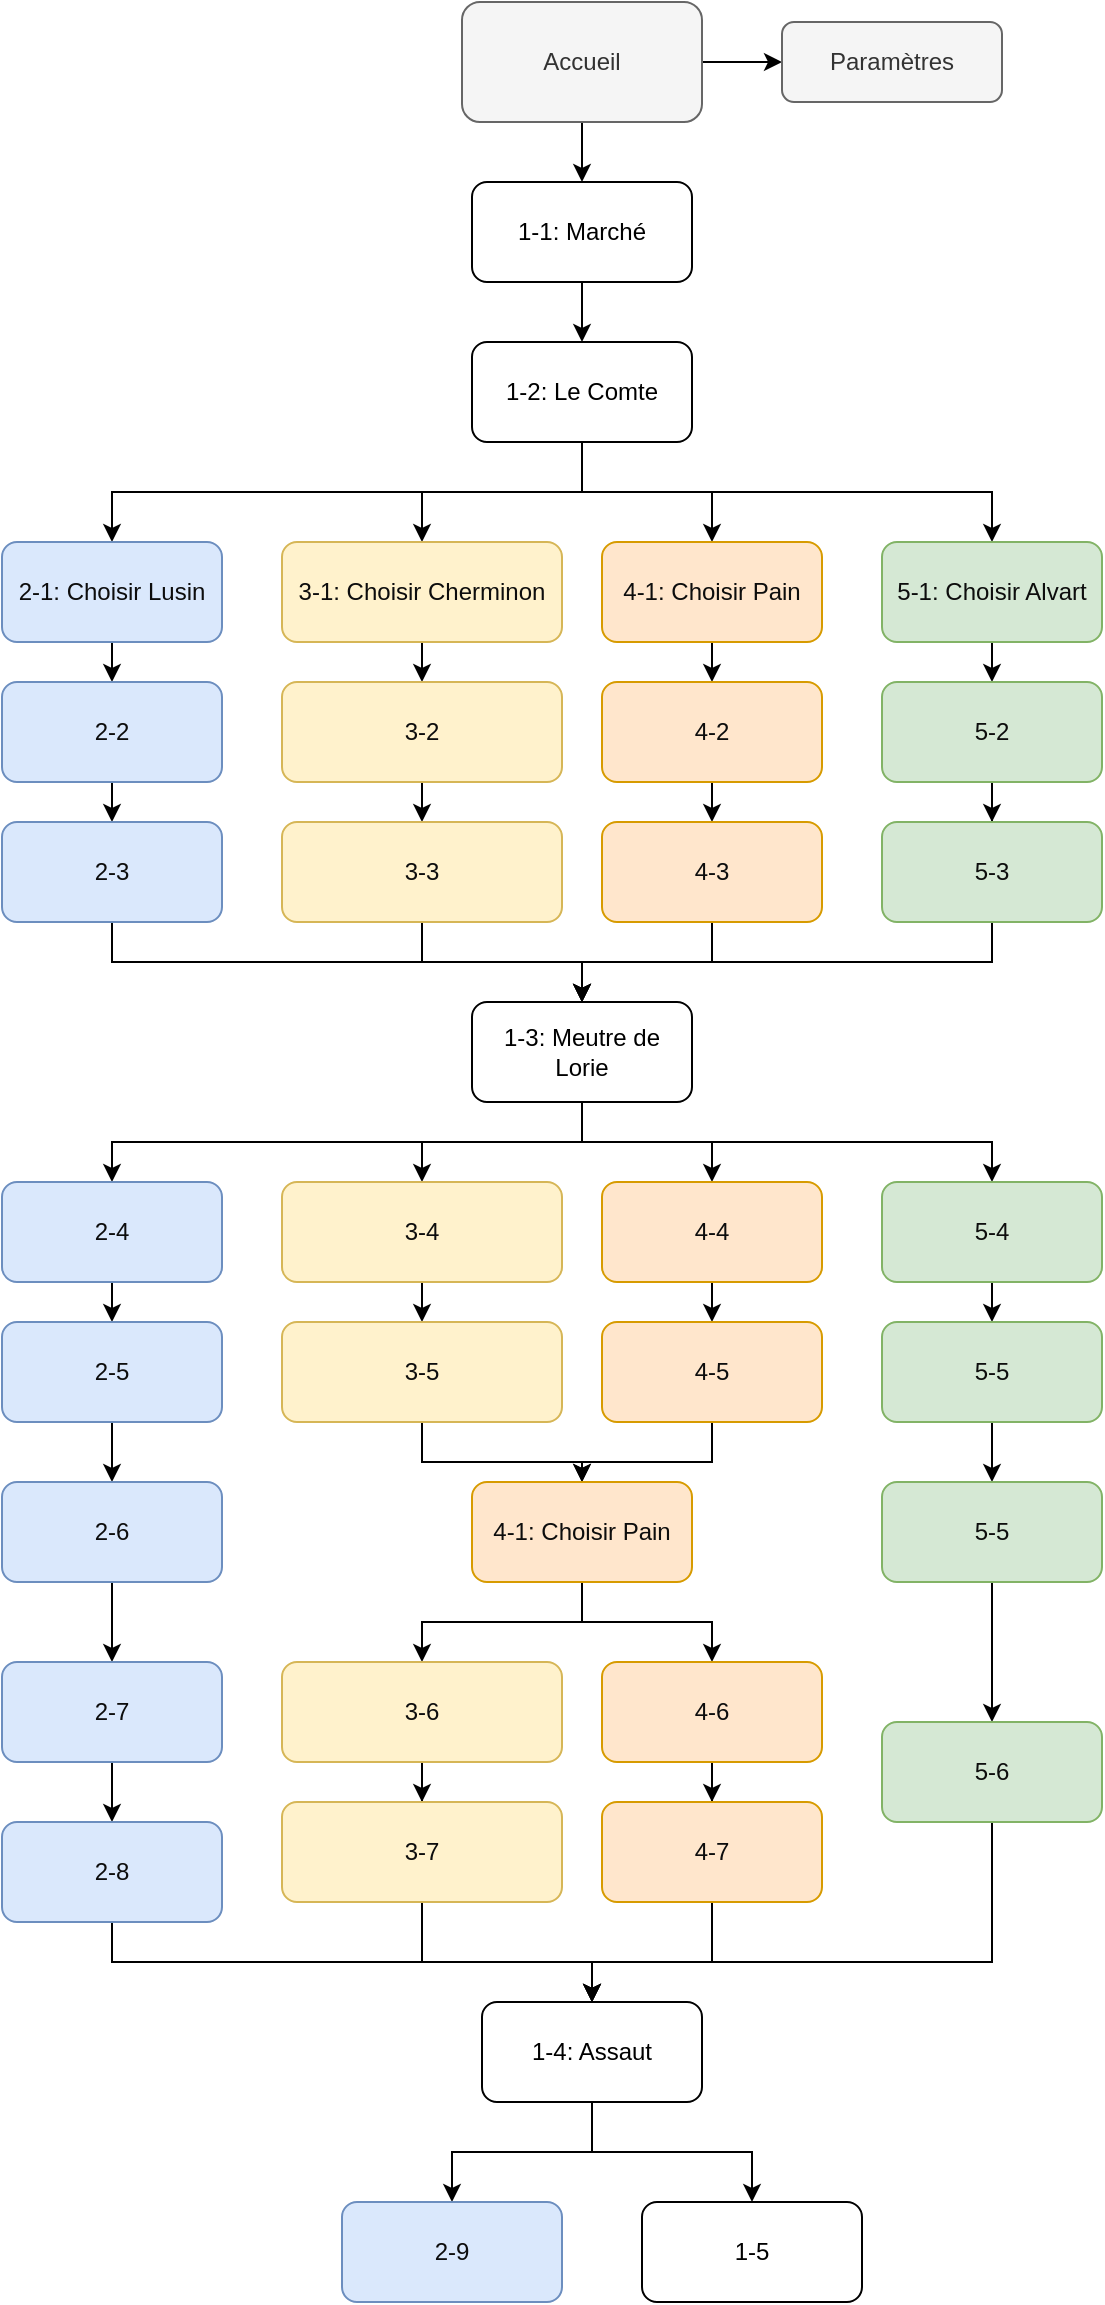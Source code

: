 <mxfile>
    <diagram name="Page-1" id="MBlXISGY8t7rbogC1alH">
        <mxGraphModel dx="765" dy="673" grid="1" gridSize="10" guides="1" tooltips="1" connect="1" arrows="1" fold="1" page="1" pageScale="1" pageWidth="850" pageHeight="1100" math="0" shadow="0">
            <root>
                <mxCell id="0"/>
                <mxCell id="1" parent="0"/>
                <mxCell id="Yse4lq7M_VT5U85Rjjpq-3" style="edgeStyle=orthogonalEdgeStyle;rounded=0;orthogonalLoop=1;jettySize=auto;html=1;fontColor=#0D0D0D;" parent="1" source="Yse4lq7M_VT5U85Rjjpq-1" target="Yse4lq7M_VT5U85Rjjpq-2" edge="1">
                    <mxGeometry relative="1" as="geometry"/>
                </mxCell>
                <mxCell id="Yse4lq7M_VT5U85Rjjpq-5" style="edgeStyle=orthogonalEdgeStyle;rounded=0;orthogonalLoop=1;jettySize=auto;html=1;fontColor=#0D0D0D;" parent="1" source="Yse4lq7M_VT5U85Rjjpq-1" target="Yse4lq7M_VT5U85Rjjpq-4" edge="1">
                    <mxGeometry relative="1" as="geometry"/>
                </mxCell>
                <mxCell id="Yse4lq7M_VT5U85Rjjpq-1" value="Accueil" style="rounded=1;whiteSpace=wrap;html=1;fillColor=#f5f5f5;strokeColor=#666666;fontColor=#333333;" parent="1" vertex="1">
                    <mxGeometry x="280" y="40" width="120" height="60" as="geometry"/>
                </mxCell>
                <mxCell id="Yse4lq7M_VT5U85Rjjpq-2" value="Paramètres" style="rounded=1;whiteSpace=wrap;html=1;fillColor=#f5f5f5;fontColor=#333333;strokeColor=#666666;" parent="1" vertex="1">
                    <mxGeometry x="440" y="50" width="110" height="40" as="geometry"/>
                </mxCell>
                <mxCell id="Yse4lq7M_VT5U85Rjjpq-7" style="edgeStyle=orthogonalEdgeStyle;rounded=0;orthogonalLoop=1;jettySize=auto;html=1;entryX=0.5;entryY=0;entryDx=0;entryDy=0;fontColor=#0D0D0D;" parent="1" source="Yse4lq7M_VT5U85Rjjpq-4" target="Yse4lq7M_VT5U85Rjjpq-6" edge="1">
                    <mxGeometry relative="1" as="geometry"/>
                </mxCell>
                <mxCell id="Yse4lq7M_VT5U85Rjjpq-4" value="1-1: Marché" style="rounded=1;whiteSpace=wrap;html=1;" parent="1" vertex="1">
                    <mxGeometry x="285" y="130" width="110" height="50" as="geometry"/>
                </mxCell>
                <mxCell id="Yse4lq7M_VT5U85Rjjpq-13" style="edgeStyle=orthogonalEdgeStyle;rounded=0;orthogonalLoop=1;jettySize=auto;html=1;exitX=0.5;exitY=1;exitDx=0;exitDy=0;fontColor=#0D0D0D;" parent="1" source="Yse4lq7M_VT5U85Rjjpq-6" target="Yse4lq7M_VT5U85Rjjpq-8" edge="1">
                    <mxGeometry relative="1" as="geometry"/>
                </mxCell>
                <mxCell id="Yse4lq7M_VT5U85Rjjpq-14" style="edgeStyle=orthogonalEdgeStyle;rounded=0;orthogonalLoop=1;jettySize=auto;html=1;exitX=0.5;exitY=1;exitDx=0;exitDy=0;entryX=0.5;entryY=0;entryDx=0;entryDy=0;fontColor=#0D0D0D;" parent="1" source="Yse4lq7M_VT5U85Rjjpq-6" target="Yse4lq7M_VT5U85Rjjpq-9" edge="1">
                    <mxGeometry relative="1" as="geometry"/>
                </mxCell>
                <mxCell id="Yse4lq7M_VT5U85Rjjpq-15" style="edgeStyle=orthogonalEdgeStyle;rounded=0;orthogonalLoop=1;jettySize=auto;html=1;exitX=0.5;exitY=1;exitDx=0;exitDy=0;entryX=0.5;entryY=0;entryDx=0;entryDy=0;fontColor=#0D0D0D;" parent="1" source="Yse4lq7M_VT5U85Rjjpq-6" target="Yse4lq7M_VT5U85Rjjpq-10" edge="1">
                    <mxGeometry relative="1" as="geometry"/>
                </mxCell>
                <mxCell id="Yse4lq7M_VT5U85Rjjpq-16" style="edgeStyle=orthogonalEdgeStyle;rounded=0;orthogonalLoop=1;jettySize=auto;html=1;exitX=0.5;exitY=1;exitDx=0;exitDy=0;fontColor=#0D0D0D;" parent="1" source="Yse4lq7M_VT5U85Rjjpq-6" target="Yse4lq7M_VT5U85Rjjpq-11" edge="1">
                    <mxGeometry relative="1" as="geometry"/>
                </mxCell>
                <mxCell id="Yse4lq7M_VT5U85Rjjpq-6" value="1-2: Le Comte" style="rounded=1;whiteSpace=wrap;html=1;" parent="1" vertex="1">
                    <mxGeometry x="285" y="210" width="110" height="50" as="geometry"/>
                </mxCell>
                <mxCell id="Yse4lq7M_VT5U85Rjjpq-61" style="edgeStyle=orthogonalEdgeStyle;rounded=0;orthogonalLoop=1;jettySize=auto;html=1;exitX=0.5;exitY=1;exitDx=0;exitDy=0;entryX=0.5;entryY=0;entryDx=0;entryDy=0;fontColor=#0D0D0D;" parent="1" source="Yse4lq7M_VT5U85Rjjpq-8" target="Yse4lq7M_VT5U85Rjjpq-17" edge="1">
                    <mxGeometry relative="1" as="geometry"/>
                </mxCell>
                <mxCell id="Yse4lq7M_VT5U85Rjjpq-8" value="2-1: Choisir&amp;nbsp;Lusin" style="rounded=1;whiteSpace=wrap;html=1;fillColor=#dae8fc;strokeColor=#6c8ebf;fontColor=#0D0D0D;" parent="1" vertex="1">
                    <mxGeometry x="50" y="310" width="110" height="50" as="geometry"/>
                </mxCell>
                <mxCell id="Yse4lq7M_VT5U85Rjjpq-59" style="edgeStyle=orthogonalEdgeStyle;rounded=0;orthogonalLoop=1;jettySize=auto;html=1;exitX=0.5;exitY=1;exitDx=0;exitDy=0;entryX=0.5;entryY=0;entryDx=0;entryDy=0;fontColor=#0D0D0D;" parent="1" source="Yse4lq7M_VT5U85Rjjpq-9" target="Yse4lq7M_VT5U85Rjjpq-18" edge="1">
                    <mxGeometry relative="1" as="geometry"/>
                </mxCell>
                <mxCell id="Yse4lq7M_VT5U85Rjjpq-9" value="3-1: Choisir&amp;nbsp;&lt;span style=&quot;background-color: initial;&quot;&gt;Cherminon&lt;/span&gt;" style="rounded=1;whiteSpace=wrap;html=1;fillColor=#fff2cc;strokeColor=#d6b656;fontColor=#0D0D0D;" parent="1" vertex="1">
                    <mxGeometry x="190" y="310" width="140" height="50" as="geometry"/>
                </mxCell>
                <mxCell id="Yse4lq7M_VT5U85Rjjpq-57" style="edgeStyle=orthogonalEdgeStyle;rounded=0;orthogonalLoop=1;jettySize=auto;html=1;exitX=0.5;exitY=1;exitDx=0;exitDy=0;entryX=0.5;entryY=0;entryDx=0;entryDy=0;fontColor=#0D0D0D;" parent="1" source="Yse4lq7M_VT5U85Rjjpq-10" target="Yse4lq7M_VT5U85Rjjpq-19" edge="1">
                    <mxGeometry relative="1" as="geometry"/>
                </mxCell>
                <mxCell id="Yse4lq7M_VT5U85Rjjpq-10" value="4-1: Choisir Pain" style="rounded=1;whiteSpace=wrap;html=1;fillColor=#ffe6cc;strokeColor=#d79b00;fontColor=#0D0D0D;" parent="1" vertex="1">
                    <mxGeometry x="350" y="310" width="110" height="50" as="geometry"/>
                </mxCell>
                <mxCell id="Yse4lq7M_VT5U85Rjjpq-55" style="edgeStyle=orthogonalEdgeStyle;rounded=0;orthogonalLoop=1;jettySize=auto;html=1;exitX=0.5;exitY=1;exitDx=0;exitDy=0;entryX=0.5;entryY=0;entryDx=0;entryDy=0;fontColor=#0D0D0D;" parent="1" source="Yse4lq7M_VT5U85Rjjpq-11" target="Yse4lq7M_VT5U85Rjjpq-20" edge="1">
                    <mxGeometry relative="1" as="geometry"/>
                </mxCell>
                <mxCell id="Yse4lq7M_VT5U85Rjjpq-11" value="5-1: Choisir Alvart" style="rounded=1;whiteSpace=wrap;html=1;fillColor=#d5e8d4;strokeColor=#82b366;fontColor=#0D0D0D;" parent="1" vertex="1">
                    <mxGeometry x="490" y="310" width="110" height="50" as="geometry"/>
                </mxCell>
                <mxCell id="Yse4lq7M_VT5U85Rjjpq-62" style="edgeStyle=orthogonalEdgeStyle;rounded=0;orthogonalLoop=1;jettySize=auto;html=1;exitX=0.5;exitY=1;exitDx=0;exitDy=0;entryX=0.5;entryY=0;entryDx=0;entryDy=0;fontColor=#0D0D0D;" parent="1" source="Yse4lq7M_VT5U85Rjjpq-17" target="Yse4lq7M_VT5U85Rjjpq-21" edge="1">
                    <mxGeometry relative="1" as="geometry"/>
                </mxCell>
                <mxCell id="Yse4lq7M_VT5U85Rjjpq-17" value="2-2" style="rounded=1;whiteSpace=wrap;html=1;fillColor=#dae8fc;strokeColor=#6c8ebf;fontColor=#0D0D0D;" parent="1" vertex="1">
                    <mxGeometry x="50" y="380" width="110" height="50" as="geometry"/>
                </mxCell>
                <mxCell id="Yse4lq7M_VT5U85Rjjpq-60" style="edgeStyle=orthogonalEdgeStyle;rounded=0;orthogonalLoop=1;jettySize=auto;html=1;exitX=0.5;exitY=1;exitDx=0;exitDy=0;entryX=0.5;entryY=0;entryDx=0;entryDy=0;fontColor=#0D0D0D;" parent="1" source="Yse4lq7M_VT5U85Rjjpq-18" target="Yse4lq7M_VT5U85Rjjpq-22" edge="1">
                    <mxGeometry relative="1" as="geometry"/>
                </mxCell>
                <mxCell id="Yse4lq7M_VT5U85Rjjpq-18" value="3-2" style="rounded=1;whiteSpace=wrap;html=1;fillColor=#fff2cc;strokeColor=#d6b656;fontColor=#0D0D0D;" parent="1" vertex="1">
                    <mxGeometry x="190" y="380" width="140" height="50" as="geometry"/>
                </mxCell>
                <mxCell id="Yse4lq7M_VT5U85Rjjpq-58" style="edgeStyle=orthogonalEdgeStyle;rounded=0;orthogonalLoop=1;jettySize=auto;html=1;exitX=0.5;exitY=1;exitDx=0;exitDy=0;entryX=0.5;entryY=0;entryDx=0;entryDy=0;fontColor=#0D0D0D;" parent="1" source="Yse4lq7M_VT5U85Rjjpq-19" target="Yse4lq7M_VT5U85Rjjpq-23" edge="1">
                    <mxGeometry relative="1" as="geometry"/>
                </mxCell>
                <mxCell id="Yse4lq7M_VT5U85Rjjpq-19" value="4-2" style="rounded=1;whiteSpace=wrap;html=1;fillColor=#ffe6cc;strokeColor=#d79b00;fontColor=#0D0D0D;" parent="1" vertex="1">
                    <mxGeometry x="350" y="380" width="110" height="50" as="geometry"/>
                </mxCell>
                <mxCell id="Yse4lq7M_VT5U85Rjjpq-56" style="edgeStyle=orthogonalEdgeStyle;rounded=0;orthogonalLoop=1;jettySize=auto;html=1;exitX=0.5;exitY=1;exitDx=0;exitDy=0;fontColor=#0D0D0D;" parent="1" source="Yse4lq7M_VT5U85Rjjpq-20" target="Yse4lq7M_VT5U85Rjjpq-24" edge="1">
                    <mxGeometry relative="1" as="geometry"/>
                </mxCell>
                <mxCell id="Yse4lq7M_VT5U85Rjjpq-20" value="5-2" style="rounded=1;whiteSpace=wrap;html=1;fillColor=#d5e8d4;strokeColor=#82b366;fontColor=#0D0D0D;" parent="1" vertex="1">
                    <mxGeometry x="490" y="380" width="110" height="50" as="geometry"/>
                </mxCell>
                <mxCell id="Yse4lq7M_VT5U85Rjjpq-53" style="edgeStyle=orthogonalEdgeStyle;rounded=0;orthogonalLoop=1;jettySize=auto;html=1;exitX=0.5;exitY=1;exitDx=0;exitDy=0;fontColor=#0D0D0D;" parent="1" source="Yse4lq7M_VT5U85Rjjpq-21" target="Yse4lq7M_VT5U85Rjjpq-25" edge="1">
                    <mxGeometry relative="1" as="geometry"/>
                </mxCell>
                <mxCell id="Yse4lq7M_VT5U85Rjjpq-21" value="2-3" style="rounded=1;whiteSpace=wrap;html=1;fillColor=#dae8fc;strokeColor=#6c8ebf;fontColor=#0D0D0D;" parent="1" vertex="1">
                    <mxGeometry x="50" y="450" width="110" height="50" as="geometry"/>
                </mxCell>
                <mxCell id="Yse4lq7M_VT5U85Rjjpq-47" style="edgeStyle=orthogonalEdgeStyle;rounded=0;orthogonalLoop=1;jettySize=auto;html=1;exitX=0.5;exitY=1;exitDx=0;exitDy=0;fontColor=#0D0D0D;" parent="1" source="Yse4lq7M_VT5U85Rjjpq-22" target="Yse4lq7M_VT5U85Rjjpq-25" edge="1">
                    <mxGeometry relative="1" as="geometry"/>
                </mxCell>
                <mxCell id="Yse4lq7M_VT5U85Rjjpq-22" value="3-3" style="rounded=1;whiteSpace=wrap;html=1;fillColor=#fff2cc;strokeColor=#d6b656;fontColor=#0D0D0D;" parent="1" vertex="1">
                    <mxGeometry x="190" y="450" width="140" height="50" as="geometry"/>
                </mxCell>
                <mxCell id="Yse4lq7M_VT5U85Rjjpq-48" style="edgeStyle=orthogonalEdgeStyle;rounded=0;orthogonalLoop=1;jettySize=auto;html=1;exitX=0.5;exitY=1;exitDx=0;exitDy=0;fontColor=#0D0D0D;" parent="1" source="Yse4lq7M_VT5U85Rjjpq-23" target="Yse4lq7M_VT5U85Rjjpq-25" edge="1">
                    <mxGeometry relative="1" as="geometry"/>
                </mxCell>
                <mxCell id="Yse4lq7M_VT5U85Rjjpq-23" value="4-3" style="rounded=1;whiteSpace=wrap;html=1;fillColor=#ffe6cc;strokeColor=#d79b00;fontColor=#0D0D0D;" parent="1" vertex="1">
                    <mxGeometry x="350" y="450" width="110" height="50" as="geometry"/>
                </mxCell>
                <mxCell id="Yse4lq7M_VT5U85Rjjpq-54" style="edgeStyle=orthogonalEdgeStyle;rounded=0;orthogonalLoop=1;jettySize=auto;html=1;exitX=0.5;exitY=1;exitDx=0;exitDy=0;entryX=0.5;entryY=0;entryDx=0;entryDy=0;fontColor=#0D0D0D;" parent="1" source="Yse4lq7M_VT5U85Rjjpq-24" target="Yse4lq7M_VT5U85Rjjpq-25" edge="1">
                    <mxGeometry relative="1" as="geometry"/>
                </mxCell>
                <mxCell id="Yse4lq7M_VT5U85Rjjpq-24" value="5-3" style="rounded=1;whiteSpace=wrap;html=1;fillColor=#d5e8d4;strokeColor=#82b366;fontColor=#0D0D0D;" parent="1" vertex="1">
                    <mxGeometry x="490" y="450" width="110" height="50" as="geometry"/>
                </mxCell>
                <mxCell id="Yse4lq7M_VT5U85Rjjpq-49" style="edgeStyle=orthogonalEdgeStyle;rounded=0;orthogonalLoop=1;jettySize=auto;html=1;exitX=0.5;exitY=1;exitDx=0;exitDy=0;fontColor=#0D0D0D;" parent="1" source="Yse4lq7M_VT5U85Rjjpq-25" target="Yse4lq7M_VT5U85Rjjpq-27" edge="1">
                    <mxGeometry relative="1" as="geometry"/>
                </mxCell>
                <mxCell id="Yse4lq7M_VT5U85Rjjpq-50" style="edgeStyle=orthogonalEdgeStyle;rounded=0;orthogonalLoop=1;jettySize=auto;html=1;exitX=0.5;exitY=1;exitDx=0;exitDy=0;fontColor=#0D0D0D;" parent="1" source="Yse4lq7M_VT5U85Rjjpq-25" target="Yse4lq7M_VT5U85Rjjpq-28" edge="1">
                    <mxGeometry relative="1" as="geometry"/>
                </mxCell>
                <mxCell id="Yse4lq7M_VT5U85Rjjpq-51" style="edgeStyle=orthogonalEdgeStyle;rounded=0;orthogonalLoop=1;jettySize=auto;html=1;exitX=0.5;exitY=1;exitDx=0;exitDy=0;fontColor=#0D0D0D;" parent="1" source="Yse4lq7M_VT5U85Rjjpq-25" target="Yse4lq7M_VT5U85Rjjpq-29" edge="1">
                    <mxGeometry relative="1" as="geometry"/>
                </mxCell>
                <mxCell id="Yse4lq7M_VT5U85Rjjpq-52" style="edgeStyle=orthogonalEdgeStyle;rounded=0;orthogonalLoop=1;jettySize=auto;html=1;exitX=0.5;exitY=1;exitDx=0;exitDy=0;fontColor=#0D0D0D;" parent="1" source="Yse4lq7M_VT5U85Rjjpq-25" target="Yse4lq7M_VT5U85Rjjpq-26" edge="1">
                    <mxGeometry relative="1" as="geometry"/>
                </mxCell>
                <mxCell id="Yse4lq7M_VT5U85Rjjpq-25" value="1-3: Meutre de Lorie" style="rounded=1;whiteSpace=wrap;html=1;" parent="1" vertex="1">
                    <mxGeometry x="285" y="540" width="110" height="50" as="geometry"/>
                </mxCell>
                <mxCell id="Yse4lq7M_VT5U85Rjjpq-63" style="edgeStyle=orthogonalEdgeStyle;rounded=0;orthogonalLoop=1;jettySize=auto;html=1;exitX=0.5;exitY=1;exitDx=0;exitDy=0;entryX=0.5;entryY=0;entryDx=0;entryDy=0;fontColor=#0D0D0D;" parent="1" source="Yse4lq7M_VT5U85Rjjpq-26" target="Yse4lq7M_VT5U85Rjjpq-30" edge="1">
                    <mxGeometry relative="1" as="geometry"/>
                </mxCell>
                <mxCell id="Yse4lq7M_VT5U85Rjjpq-26" value="2-4" style="rounded=1;whiteSpace=wrap;html=1;fillColor=#dae8fc;strokeColor=#6c8ebf;fontColor=#0D0D0D;" parent="1" vertex="1">
                    <mxGeometry x="50" y="630" width="110" height="50" as="geometry"/>
                </mxCell>
                <mxCell id="Yse4lq7M_VT5U85Rjjpq-67" style="edgeStyle=orthogonalEdgeStyle;rounded=0;orthogonalLoop=1;jettySize=auto;html=1;exitX=0.5;exitY=1;exitDx=0;exitDy=0;entryX=0.5;entryY=0;entryDx=0;entryDy=0;fontColor=#0D0D0D;" parent="1" source="Yse4lq7M_VT5U85Rjjpq-27" target="Yse4lq7M_VT5U85Rjjpq-31" edge="1">
                    <mxGeometry relative="1" as="geometry"/>
                </mxCell>
                <mxCell id="Yse4lq7M_VT5U85Rjjpq-27" value="3-4" style="rounded=1;whiteSpace=wrap;html=1;fillColor=#fff2cc;strokeColor=#d6b656;fontColor=#0D0D0D;" parent="1" vertex="1">
                    <mxGeometry x="190" y="630" width="140" height="50" as="geometry"/>
                </mxCell>
                <mxCell id="Yse4lq7M_VT5U85Rjjpq-68" style="edgeStyle=orthogonalEdgeStyle;rounded=0;orthogonalLoop=1;jettySize=auto;html=1;exitX=0.5;exitY=1;exitDx=0;exitDy=0;entryX=0.5;entryY=0;entryDx=0;entryDy=0;fontColor=#0D0D0D;" parent="1" source="Yse4lq7M_VT5U85Rjjpq-28" target="Yse4lq7M_VT5U85Rjjpq-32" edge="1">
                    <mxGeometry relative="1" as="geometry"/>
                </mxCell>
                <mxCell id="Yse4lq7M_VT5U85Rjjpq-28" value="4-4" style="rounded=1;whiteSpace=wrap;html=1;fillColor=#ffe6cc;strokeColor=#d79b00;fontColor=#0D0D0D;" parent="1" vertex="1">
                    <mxGeometry x="350" y="630" width="110" height="50" as="geometry"/>
                </mxCell>
                <mxCell id="Yse4lq7M_VT5U85Rjjpq-83" style="edgeStyle=orthogonalEdgeStyle;rounded=0;orthogonalLoop=1;jettySize=auto;html=1;exitX=0.5;exitY=1;exitDx=0;exitDy=0;entryX=0.5;entryY=0;entryDx=0;entryDy=0;fontColor=#0D0D0D;" parent="1" source="Yse4lq7M_VT5U85Rjjpq-29" target="Yse4lq7M_VT5U85Rjjpq-33" edge="1">
                    <mxGeometry relative="1" as="geometry"/>
                </mxCell>
                <mxCell id="Yse4lq7M_VT5U85Rjjpq-29" value="5-4" style="rounded=1;whiteSpace=wrap;html=1;fillColor=#d5e8d4;strokeColor=#82b366;fontColor=#0D0D0D;" parent="1" vertex="1">
                    <mxGeometry x="490" y="630" width="110" height="50" as="geometry"/>
                </mxCell>
                <mxCell id="Yse4lq7M_VT5U85Rjjpq-64" style="edgeStyle=orthogonalEdgeStyle;rounded=0;orthogonalLoop=1;jettySize=auto;html=1;exitX=0.5;exitY=1;exitDx=0;exitDy=0;fontColor=#0D0D0D;" parent="1" source="Yse4lq7M_VT5U85Rjjpq-30" target="Yse4lq7M_VT5U85Rjjpq-35" edge="1">
                    <mxGeometry relative="1" as="geometry"/>
                </mxCell>
                <mxCell id="Yse4lq7M_VT5U85Rjjpq-30" value="2-5" style="rounded=1;whiteSpace=wrap;html=1;fillColor=#dae8fc;strokeColor=#6c8ebf;fontColor=#0D0D0D;" parent="1" vertex="1">
                    <mxGeometry x="50" y="700" width="110" height="50" as="geometry"/>
                </mxCell>
                <mxCell id="Yse4lq7M_VT5U85Rjjpq-70" style="edgeStyle=orthogonalEdgeStyle;rounded=0;orthogonalLoop=1;jettySize=auto;html=1;exitX=0.5;exitY=1;exitDx=0;exitDy=0;entryX=0.5;entryY=0;entryDx=0;entryDy=0;fontColor=#0D0D0D;" parent="1" source="Yse4lq7M_VT5U85Rjjpq-31" target="Yse4lq7M_VT5U85Rjjpq-34" edge="1">
                    <mxGeometry relative="1" as="geometry"/>
                </mxCell>
                <mxCell id="Yse4lq7M_VT5U85Rjjpq-31" value="3-5" style="rounded=1;whiteSpace=wrap;html=1;fillColor=#fff2cc;strokeColor=#d6b656;fontColor=#0D0D0D;" parent="1" vertex="1">
                    <mxGeometry x="190" y="700" width="140" height="50" as="geometry"/>
                </mxCell>
                <mxCell id="Yse4lq7M_VT5U85Rjjpq-69" style="edgeStyle=orthogonalEdgeStyle;rounded=0;orthogonalLoop=1;jettySize=auto;html=1;exitX=0.5;exitY=1;exitDx=0;exitDy=0;fontColor=#0D0D0D;" parent="1" source="Yse4lq7M_VT5U85Rjjpq-32" target="Yse4lq7M_VT5U85Rjjpq-34" edge="1">
                    <mxGeometry relative="1" as="geometry"/>
                </mxCell>
                <mxCell id="Yse4lq7M_VT5U85Rjjpq-32" value="4-5" style="rounded=1;whiteSpace=wrap;html=1;fillColor=#ffe6cc;strokeColor=#d79b00;fontColor=#0D0D0D;" parent="1" vertex="1">
                    <mxGeometry x="350" y="700" width="110" height="50" as="geometry"/>
                </mxCell>
                <mxCell id="Yse4lq7M_VT5U85Rjjpq-82" style="edgeStyle=orthogonalEdgeStyle;rounded=0;orthogonalLoop=1;jettySize=auto;html=1;exitX=0.5;exitY=1;exitDx=0;exitDy=0;fontColor=#0D0D0D;" parent="1" source="Yse4lq7M_VT5U85Rjjpq-33" target="Yse4lq7M_VT5U85Rjjpq-36" edge="1">
                    <mxGeometry relative="1" as="geometry"/>
                </mxCell>
                <mxCell id="Yse4lq7M_VT5U85Rjjpq-33" value="5-5" style="rounded=1;whiteSpace=wrap;html=1;fillColor=#d5e8d4;strokeColor=#82b366;fontColor=#0D0D0D;" parent="1" vertex="1">
                    <mxGeometry x="490" y="700" width="110" height="50" as="geometry"/>
                </mxCell>
                <mxCell id="Yse4lq7M_VT5U85Rjjpq-71" style="edgeStyle=orthogonalEdgeStyle;rounded=0;orthogonalLoop=1;jettySize=auto;html=1;exitX=0.5;exitY=1;exitDx=0;exitDy=0;fontColor=#0D0D0D;" parent="1" source="Yse4lq7M_VT5U85Rjjpq-34" target="Yse4lq7M_VT5U85Rjjpq-37" edge="1">
                    <mxGeometry relative="1" as="geometry"/>
                </mxCell>
                <mxCell id="Yse4lq7M_VT5U85Rjjpq-72" style="edgeStyle=orthogonalEdgeStyle;rounded=0;orthogonalLoop=1;jettySize=auto;html=1;exitX=0.5;exitY=1;exitDx=0;exitDy=0;fontColor=#0D0D0D;" parent="1" source="Yse4lq7M_VT5U85Rjjpq-34" target="Yse4lq7M_VT5U85Rjjpq-38" edge="1">
                    <mxGeometry relative="1" as="geometry"/>
                </mxCell>
                <mxCell id="Yse4lq7M_VT5U85Rjjpq-34" value="4-1: Choisir Pain" style="rounded=1;whiteSpace=wrap;html=1;fillColor=#ffe6cc;strokeColor=#d79b00;fontColor=#0D0D0D;" parent="1" vertex="1">
                    <mxGeometry x="285" y="780" width="110" height="50" as="geometry"/>
                </mxCell>
                <mxCell id="Yse4lq7M_VT5U85Rjjpq-65" style="edgeStyle=orthogonalEdgeStyle;rounded=0;orthogonalLoop=1;jettySize=auto;html=1;exitX=0.5;exitY=1;exitDx=0;exitDy=0;entryX=0.5;entryY=0;entryDx=0;entryDy=0;fontColor=#0D0D0D;" parent="1" source="Yse4lq7M_VT5U85Rjjpq-35" target="Yse4lq7M_VT5U85Rjjpq-41" edge="1">
                    <mxGeometry relative="1" as="geometry"/>
                </mxCell>
                <mxCell id="Yse4lq7M_VT5U85Rjjpq-35" value="2-6" style="rounded=1;whiteSpace=wrap;html=1;fillColor=#dae8fc;strokeColor=#6c8ebf;fontColor=#0D0D0D;" parent="1" vertex="1">
                    <mxGeometry x="50" y="780" width="110" height="50" as="geometry"/>
                </mxCell>
                <mxCell id="Yse4lq7M_VT5U85Rjjpq-81" style="edgeStyle=orthogonalEdgeStyle;rounded=0;orthogonalLoop=1;jettySize=auto;html=1;exitX=0.5;exitY=1;exitDx=0;exitDy=0;entryX=0.5;entryY=0;entryDx=0;entryDy=0;fontColor=#0D0D0D;" parent="1" source="Yse4lq7M_VT5U85Rjjpq-36" target="Yse4lq7M_VT5U85Rjjpq-43" edge="1">
                    <mxGeometry relative="1" as="geometry"/>
                </mxCell>
                <mxCell id="Yse4lq7M_VT5U85Rjjpq-36" value="5-5" style="rounded=1;whiteSpace=wrap;html=1;fillColor=#d5e8d4;strokeColor=#82b366;fontColor=#0D0D0D;" parent="1" vertex="1">
                    <mxGeometry x="490" y="780" width="110" height="50" as="geometry"/>
                </mxCell>
                <mxCell id="Yse4lq7M_VT5U85Rjjpq-73" style="edgeStyle=orthogonalEdgeStyle;rounded=0;orthogonalLoop=1;jettySize=auto;html=1;exitX=0.5;exitY=1;exitDx=0;exitDy=0;fontColor=#0D0D0D;" parent="1" source="Yse4lq7M_VT5U85Rjjpq-37" target="Yse4lq7M_VT5U85Rjjpq-39" edge="1">
                    <mxGeometry relative="1" as="geometry"/>
                </mxCell>
                <mxCell id="Yse4lq7M_VT5U85Rjjpq-37" value="3-6" style="rounded=1;whiteSpace=wrap;html=1;fillColor=#fff2cc;strokeColor=#d6b656;fontColor=#0D0D0D;" parent="1" vertex="1">
                    <mxGeometry x="190" y="870" width="140" height="50" as="geometry"/>
                </mxCell>
                <mxCell id="Yse4lq7M_VT5U85Rjjpq-74" style="edgeStyle=orthogonalEdgeStyle;rounded=0;orthogonalLoop=1;jettySize=auto;html=1;exitX=0.5;exitY=1;exitDx=0;exitDy=0;fontColor=#0D0D0D;" parent="1" source="Yse4lq7M_VT5U85Rjjpq-38" target="Yse4lq7M_VT5U85Rjjpq-40" edge="1">
                    <mxGeometry relative="1" as="geometry"/>
                </mxCell>
                <mxCell id="Yse4lq7M_VT5U85Rjjpq-38" value="4-6" style="rounded=1;whiteSpace=wrap;html=1;fillColor=#ffe6cc;strokeColor=#d79b00;fontColor=#0D0D0D;" parent="1" vertex="1">
                    <mxGeometry x="350" y="870" width="110" height="50" as="geometry"/>
                </mxCell>
                <mxCell id="Yse4lq7M_VT5U85Rjjpq-75" style="edgeStyle=orthogonalEdgeStyle;rounded=0;orthogonalLoop=1;jettySize=auto;html=1;exitX=0.5;exitY=1;exitDx=0;exitDy=0;entryX=0.5;entryY=0;entryDx=0;entryDy=0;fontColor=#0D0D0D;" parent="1" source="Yse4lq7M_VT5U85Rjjpq-39" target="Yse4lq7M_VT5U85Rjjpq-44" edge="1">
                    <mxGeometry relative="1" as="geometry">
                        <Array as="points">
                            <mxPoint x="260" y="1020"/>
                            <mxPoint x="345" y="1020"/>
                        </Array>
                    </mxGeometry>
                </mxCell>
                <mxCell id="Yse4lq7M_VT5U85Rjjpq-39" value="3-7" style="rounded=1;whiteSpace=wrap;html=1;fillColor=#fff2cc;strokeColor=#d6b656;fontColor=#0D0D0D;" parent="1" vertex="1">
                    <mxGeometry x="190" y="940" width="140" height="50" as="geometry"/>
                </mxCell>
                <mxCell id="Yse4lq7M_VT5U85Rjjpq-76" style="edgeStyle=orthogonalEdgeStyle;rounded=0;orthogonalLoop=1;jettySize=auto;html=1;exitX=0.5;exitY=1;exitDx=0;exitDy=0;fontColor=#0D0D0D;" parent="1" source="Yse4lq7M_VT5U85Rjjpq-40" target="Yse4lq7M_VT5U85Rjjpq-44" edge="1">
                    <mxGeometry relative="1" as="geometry">
                        <Array as="points">
                            <mxPoint x="405" y="1020"/>
                            <mxPoint x="345" y="1020"/>
                        </Array>
                    </mxGeometry>
                </mxCell>
                <mxCell id="Yse4lq7M_VT5U85Rjjpq-40" value="4-7" style="rounded=1;whiteSpace=wrap;html=1;fillColor=#ffe6cc;strokeColor=#d79b00;fontColor=#0D0D0D;" parent="1" vertex="1">
                    <mxGeometry x="350" y="940" width="110" height="50" as="geometry"/>
                </mxCell>
                <mxCell id="Yse4lq7M_VT5U85Rjjpq-66" style="edgeStyle=orthogonalEdgeStyle;rounded=0;orthogonalLoop=1;jettySize=auto;html=1;exitX=0.5;exitY=1;exitDx=0;exitDy=0;entryX=0.5;entryY=0;entryDx=0;entryDy=0;fontColor=#0D0D0D;" parent="1" source="Yse4lq7M_VT5U85Rjjpq-41" target="Yse4lq7M_VT5U85Rjjpq-42" edge="1">
                    <mxGeometry relative="1" as="geometry"/>
                </mxCell>
                <mxCell id="Yse4lq7M_VT5U85Rjjpq-41" value="2-7" style="rounded=1;whiteSpace=wrap;html=1;fillColor=#dae8fc;strokeColor=#6c8ebf;fontColor=#0D0D0D;" parent="1" vertex="1">
                    <mxGeometry x="50" y="870" width="110" height="50" as="geometry"/>
                </mxCell>
                <mxCell id="Yse4lq7M_VT5U85Rjjpq-77" style="edgeStyle=orthogonalEdgeStyle;rounded=0;orthogonalLoop=1;jettySize=auto;html=1;exitX=0.5;exitY=1;exitDx=0;exitDy=0;fontColor=#0D0D0D;" parent="1" source="Yse4lq7M_VT5U85Rjjpq-42" target="Yse4lq7M_VT5U85Rjjpq-44" edge="1">
                    <mxGeometry relative="1" as="geometry">
                        <Array as="points">
                            <mxPoint x="105" y="1020"/>
                            <mxPoint x="345" y="1020"/>
                        </Array>
                    </mxGeometry>
                </mxCell>
                <mxCell id="Yse4lq7M_VT5U85Rjjpq-42" value="2-8" style="rounded=1;whiteSpace=wrap;html=1;fillColor=#dae8fc;strokeColor=#6c8ebf;fontColor=#0D0D0D;" parent="1" vertex="1">
                    <mxGeometry x="50" y="950" width="110" height="50" as="geometry"/>
                </mxCell>
                <mxCell id="Yse4lq7M_VT5U85Rjjpq-78" style="edgeStyle=orthogonalEdgeStyle;rounded=0;orthogonalLoop=1;jettySize=auto;html=1;exitX=0.5;exitY=1;exitDx=0;exitDy=0;fontColor=#0D0D0D;" parent="1" source="Yse4lq7M_VT5U85Rjjpq-43" target="Yse4lq7M_VT5U85Rjjpq-44" edge="1">
                    <mxGeometry relative="1" as="geometry">
                        <Array as="points">
                            <mxPoint x="545" y="1020"/>
                            <mxPoint x="345" y="1020"/>
                        </Array>
                    </mxGeometry>
                </mxCell>
                <mxCell id="Yse4lq7M_VT5U85Rjjpq-43" value="5-6" style="rounded=1;whiteSpace=wrap;html=1;fillColor=#d5e8d4;strokeColor=#82b366;fontColor=#0D0D0D;" parent="1" vertex="1">
                    <mxGeometry x="490" y="900" width="110" height="50" as="geometry"/>
                </mxCell>
                <mxCell id="Yse4lq7M_VT5U85Rjjpq-79" style="edgeStyle=orthogonalEdgeStyle;rounded=0;orthogonalLoop=1;jettySize=auto;html=1;exitX=0.5;exitY=1;exitDx=0;exitDy=0;fontColor=#0D0D0D;" parent="1" source="Yse4lq7M_VT5U85Rjjpq-44" target="Yse4lq7M_VT5U85Rjjpq-46" edge="1">
                    <mxGeometry relative="1" as="geometry"/>
                </mxCell>
                <mxCell id="Yse4lq7M_VT5U85Rjjpq-80" style="edgeStyle=orthogonalEdgeStyle;rounded=0;orthogonalLoop=1;jettySize=auto;html=1;exitX=0.5;exitY=1;exitDx=0;exitDy=0;fontColor=#0D0D0D;" parent="1" source="Yse4lq7M_VT5U85Rjjpq-44" target="Yse4lq7M_VT5U85Rjjpq-45" edge="1">
                    <mxGeometry relative="1" as="geometry"/>
                </mxCell>
                <mxCell id="Yse4lq7M_VT5U85Rjjpq-44" value="1-4: Assaut" style="rounded=1;whiteSpace=wrap;html=1;" parent="1" vertex="1">
                    <mxGeometry x="290" y="1040" width="110" height="50" as="geometry"/>
                </mxCell>
                <mxCell id="Yse4lq7M_VT5U85Rjjpq-45" value="1-5" style="rounded=1;whiteSpace=wrap;html=1;" parent="1" vertex="1">
                    <mxGeometry x="370" y="1140" width="110" height="50" as="geometry"/>
                </mxCell>
                <mxCell id="Yse4lq7M_VT5U85Rjjpq-46" value="2-9" style="rounded=1;whiteSpace=wrap;html=1;fillColor=#dae8fc;strokeColor=#6c8ebf;fontColor=#0D0D0D;" parent="1" vertex="1">
                    <mxGeometry x="220" y="1140" width="110" height="50" as="geometry"/>
                </mxCell>
            </root>
        </mxGraphModel>
    </diagram>
</mxfile>
